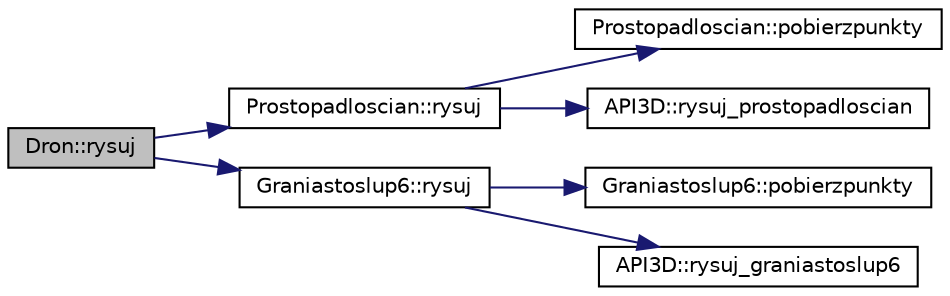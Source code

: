 digraph "Dron::rysuj"
{
  edge [fontname="Helvetica",fontsize="10",labelfontname="Helvetica",labelfontsize="10"];
  node [fontname="Helvetica",fontsize="10",shape=record];
  rankdir="LR";
  Node16 [label="Dron::rysuj",height=0.2,width=0.4,color="black", fillcolor="grey75", style="filled", fontcolor="black"];
  Node16 -> Node17 [color="midnightblue",fontsize="10",style="solid",fontname="Helvetica"];
  Node17 [label="Prostopadloscian::rysuj",height=0.2,width=0.4,color="black", fillcolor="white", style="filled",URL="$class_prostopadloscian.html#afd6dbd322a3555b5fc4a708a9bc5d6eb"];
  Node17 -> Node18 [color="midnightblue",fontsize="10",style="solid",fontname="Helvetica"];
  Node18 [label="Prostopadloscian::pobierzpunkty",height=0.2,width=0.4,color="black", fillcolor="white", style="filled",URL="$class_prostopadloscian.html#a9136c416e6e3073dc29b2619dd9df0db"];
  Node17 -> Node19 [color="midnightblue",fontsize="10",style="solid",fontname="Helvetica"];
  Node19 [label="API3D::rysuj_prostopadloscian",height=0.2,width=0.4,color="black", fillcolor="white", style="filled",URL="$class_a_p_i3_d.html#aa4d2540dd5e17d66740034838221e905"];
  Node16 -> Node20 [color="midnightblue",fontsize="10",style="solid",fontname="Helvetica"];
  Node20 [label="Graniastoslup6::rysuj",height=0.2,width=0.4,color="black", fillcolor="white", style="filled",URL="$class_graniastoslup6.html#a2f0a86d9396c80440859c1e7705366f7"];
  Node20 -> Node21 [color="midnightblue",fontsize="10",style="solid",fontname="Helvetica"];
  Node21 [label="Graniastoslup6::pobierzpunkty",height=0.2,width=0.4,color="black", fillcolor="white", style="filled",URL="$class_graniastoslup6.html#a93cfb46c87c5dd10a18bb10c745c0602"];
  Node20 -> Node22 [color="midnightblue",fontsize="10",style="solid",fontname="Helvetica"];
  Node22 [label="API3D::rysuj_graniastoslup6",height=0.2,width=0.4,color="black", fillcolor="white", style="filled",URL="$class_a_p_i3_d.html#a9bf422b0020a007945b8a4452caf57ca"];
}

